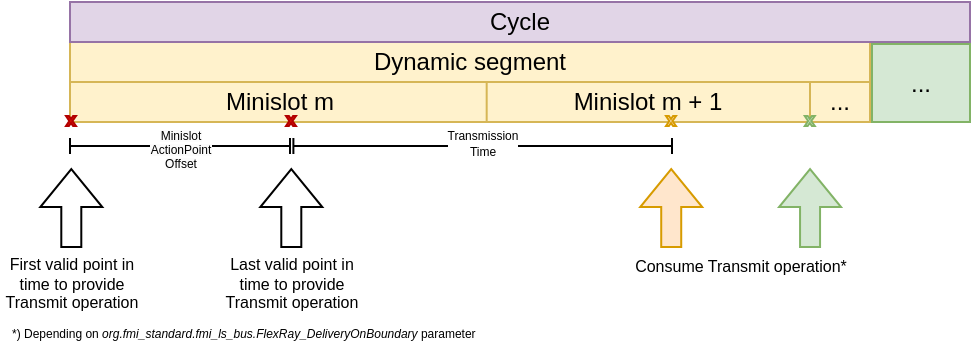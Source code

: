<mxfile version="24.4.0" type="device">
  <diagram name="Page-1" id="FQamRQtbCovPPlWkLl-8">
    <mxGraphModel dx="1305" dy="262" grid="1" gridSize="10" guides="1" tooltips="1" connect="1" arrows="1" fold="1" page="1" pageScale="1" pageWidth="850" pageHeight="1100" math="0" shadow="0">
      <root>
        <mxCell id="0" />
        <mxCell id="1" parent="0" />
        <mxCell id="Iu5T4A_Y-ULl8Hdi1_dx-2" value="&lt;br&gt;&lt;span style=&quot;color: rgb(0, 0, 0); font-family: Helvetica; font-size: 6px; font-style: normal; font-variant-ligatures: normal; font-variant-caps: normal; font-weight: 400; letter-spacing: normal; orphans: 2; text-align: center; text-indent: 0px; text-transform: none; widows: 2; word-spacing: 0px; -webkit-text-stroke-width: 0px; white-space: normal; background-color: rgb(251, 251, 251); text-decoration-thickness: initial; text-decoration-style: initial; text-decoration-color: initial; float: none; display: inline !important;&quot;&gt;Minislot ActionPoint Offset&lt;/span&gt;&lt;div&gt;&lt;br/&gt;&lt;/div&gt;" style="endArrow=baseDash;startArrow=baseDash;html=1;rounded=0;fontSize=6;spacingTop=4;startFill=0;endFill=0;" parent="1" edge="1">
          <mxGeometry x="0.002" width="50" height="50" relative="1" as="geometry">
            <mxPoint x="-10" y="512" as="sourcePoint" />
            <mxPoint x="100" y="512" as="targetPoint" />
            <mxPoint as="offset" />
          </mxGeometry>
        </mxCell>
        <mxCell id="EbGOq2tml0lDP4HWyABb-1" value="Static segment" style="rounded=0;whiteSpace=wrap;html=1;fillColor=#dae8fc;strokeColor=#6c8ebf;" parent="1" vertex="1">
          <mxGeometry x="79.17" y="460" width="240" height="20" as="geometry" />
        </mxCell>
        <mxCell id="EbGOq2tml0lDP4HWyABb-2" value="1" style="rounded=0;whiteSpace=wrap;html=1;fillColor=#dae8fc;strokeColor=#6c8ebf;" parent="1" vertex="1">
          <mxGeometry x="79.17" y="480" width="80" height="20" as="geometry" />
        </mxCell>
        <mxCell id="EbGOq2tml0lDP4HWyABb-5" value="Cycle" style="rounded=0;whiteSpace=wrap;html=1;fillColor=#e1d5e7;strokeColor=#9673a6;" parent="1" vertex="1">
          <mxGeometry x="79.17" y="440" width="360.83" height="20" as="geometry" />
        </mxCell>
        <mxCell id="EbGOq2tml0lDP4HWyABb-11" value="Dynamic segment" style="rounded=0;whiteSpace=wrap;html=1;fillColor=#fff2cc;strokeColor=#d6b656;" parent="1" vertex="1">
          <mxGeometry x="-10" y="460" width="400" height="20" as="geometry" />
        </mxCell>
        <mxCell id="EbGOq2tml0lDP4HWyABb-12" value="Minislot m" style="rounded=0;whiteSpace=wrap;html=1;fillColor=#fff2cc;strokeColor=#d6b656;" parent="1" vertex="1">
          <mxGeometry x="-10" y="480" width="210" height="20" as="geometry" />
        </mxCell>
        <mxCell id="EbGOq2tml0lDP4HWyABb-13" value="Minislot m + 1" style="rounded=0;whiteSpace=wrap;html=1;fillColor=#fff2cc;strokeColor=#d6b656;" parent="1" vertex="1">
          <mxGeometry x="198.34" y="480" width="161.66" height="20" as="geometry" />
        </mxCell>
        <mxCell id="EbGOq2tml0lDP4HWyABb-14" value="..." style="rounded=0;whiteSpace=wrap;html=1;fillColor=#fff2cc;strokeColor=#d6b656;" parent="1" vertex="1">
          <mxGeometry x="360" y="480" width="30" height="20" as="geometry" />
        </mxCell>
        <mxCell id="EbGOq2tml0lDP4HWyABb-15" value="Cycle" style="rounded=0;whiteSpace=wrap;html=1;fillColor=#e1d5e7;strokeColor=#9673a6;" parent="1" vertex="1">
          <mxGeometry x="-10" y="440" width="450" height="20" as="geometry" />
        </mxCell>
        <mxCell id="EbGOq2tml0lDP4HWyABb-16" value="Last valid point in time to provide Transmit operation" style="text;html=1;strokeColor=none;fillColor=none;align=center;verticalAlign=middle;whiteSpace=wrap;rounded=0;fontSize=8;" parent="1" vertex="1">
          <mxGeometry x="65" y="566" width="72.09" height="30" as="geometry" />
        </mxCell>
        <mxCell id="EbGOq2tml0lDP4HWyABb-17" value="" style="shape=flexArrow;endArrow=classic;html=1;rounded=0;fillColor=default;" parent="1" edge="1">
          <mxGeometry width="50" height="50" relative="1" as="geometry">
            <mxPoint x="100.65" y="563" as="sourcePoint" />
            <mxPoint x="100.65" y="523" as="targetPoint" />
          </mxGeometry>
        </mxCell>
        <mxCell id="EbGOq2tml0lDP4HWyABb-18" value="" style="shape=flexArrow;endArrow=classic;html=1;rounded=0;fillColor=#ffe6cc;strokeColor=#d79b00;" parent="1" edge="1">
          <mxGeometry width="50" height="50" relative="1" as="geometry">
            <mxPoint x="290.61" y="563" as="sourcePoint" />
            <mxPoint x="290.61" y="523" as="targetPoint" />
          </mxGeometry>
        </mxCell>
        <mxCell id="EbGOq2tml0lDP4HWyABb-19" value="Consume Transmit operation*" style="text;html=1;strokeColor=none;fillColor=none;align=center;verticalAlign=middle;whiteSpace=wrap;rounded=0;fontSize=8;" parent="1" vertex="1">
          <mxGeometry x="264.35" y="557" width="122.65" height="30" as="geometry" />
        </mxCell>
        <mxCell id="EbGOq2tml0lDP4HWyABb-20" value="..." style="rounded=0;whiteSpace=wrap;html=1;fillColor=#d5e8d4;strokeColor=#82b366;spacingLeft=0;" parent="1" vertex="1">
          <mxGeometry x="391" y="461" width="49" height="39" as="geometry" />
        </mxCell>
        <mxCell id="Iu5T4A_Y-ULl8Hdi1_dx-4" value="Transmission&lt;br&gt;Time" style="endArrow=baseDash;startArrow=baseDash;html=1;rounded=0;fontSize=6;spacingTop=-2;startFill=0;endFill=0;exitX=0.5;exitY=1;exitDx=0;exitDy=0;" parent="1" edge="1">
          <mxGeometry width="50" height="50" relative="1" as="geometry">
            <mxPoint x="101.695" y="512" as="sourcePoint" />
            <mxPoint x="291" y="512" as="targetPoint" />
          </mxGeometry>
        </mxCell>
        <mxCell id="Iu5T4A_Y-ULl8Hdi1_dx-5" value="" style="verticalLabelPosition=bottom;verticalAlign=top;html=1;shape=mxgraph.basic.x;fillColor=#ffe6cc;strokeColor=#d79b00;" parent="1" vertex="1">
          <mxGeometry x="288" y="497" width="5" height="5" as="geometry" />
        </mxCell>
        <mxCell id="92ViWbQW8opbl-_su2DC-1" value="First valid point in time to provide Transmit operation" style="text;html=1;strokeColor=none;fillColor=none;align=center;verticalAlign=middle;whiteSpace=wrap;rounded=0;fontSize=8;" parent="1" vertex="1">
          <mxGeometry x="-45" y="566" width="72.09" height="30" as="geometry" />
        </mxCell>
        <mxCell id="92ViWbQW8opbl-_su2DC-2" value="" style="shape=flexArrow;endArrow=classic;html=1;rounded=0;fillColor=default;" parent="1" edge="1">
          <mxGeometry width="50" height="50" relative="1" as="geometry">
            <mxPoint x="-9.35" y="563" as="sourcePoint" />
            <mxPoint x="-9.35" y="523" as="targetPoint" />
          </mxGeometry>
        </mxCell>
        <mxCell id="92ViWbQW8opbl-_su2DC-3" value="" style="verticalLabelPosition=bottom;verticalAlign=top;html=1;shape=mxgraph.basic.x;fillColor=#e51400;fontColor=#ffffff;strokeColor=#B20000;" parent="1" vertex="1">
          <mxGeometry x="98" y="497" width="5" height="5" as="geometry" />
        </mxCell>
        <mxCell id="92ViWbQW8opbl-_su2DC-4" value="" style="verticalLabelPosition=bottom;verticalAlign=top;html=1;shape=mxgraph.basic.x;fillColor=#e51400;fontColor=#ffffff;strokeColor=#B20000;" parent="1" vertex="1">
          <mxGeometry x="-12" y="497" width="5" height="5" as="geometry" />
        </mxCell>
        <mxCell id="4myw0FARVqcL0h5x4K7X-1" value="*) Depending on&amp;nbsp;&lt;i style=&quot;font-size: 6px;&quot;&gt;org.fmi_standard.fmi_ls_bus.FlexRay_DeliveryOnBoundary&lt;/i&gt; parameter" style="text;html=1;align=left;verticalAlign=middle;whiteSpace=wrap;rounded=0;fontSize=6;" vertex="1" parent="1">
          <mxGeometry x="-41" y="601" width="321" height="10" as="geometry" />
        </mxCell>
        <mxCell id="4myw0FARVqcL0h5x4K7X-2" value="" style="verticalLabelPosition=bottom;verticalAlign=top;html=1;shape=mxgraph.basic.x;fillColor=#d5e8d4;strokeColor=#82b366;" vertex="1" parent="1">
          <mxGeometry x="357.4" y="497" width="5" height="5" as="geometry" />
        </mxCell>
        <mxCell id="4myw0FARVqcL0h5x4K7X-3" value="" style="shape=flexArrow;endArrow=classic;html=1;rounded=0;fillColor=#d5e8d4;strokeColor=#82b366;" edge="1" parent="1">
          <mxGeometry width="50" height="50" relative="1" as="geometry">
            <mxPoint x="360.03" y="563" as="sourcePoint" />
            <mxPoint x="360.03" y="523" as="targetPoint" />
          </mxGeometry>
        </mxCell>
      </root>
    </mxGraphModel>
  </diagram>
</mxfile>
